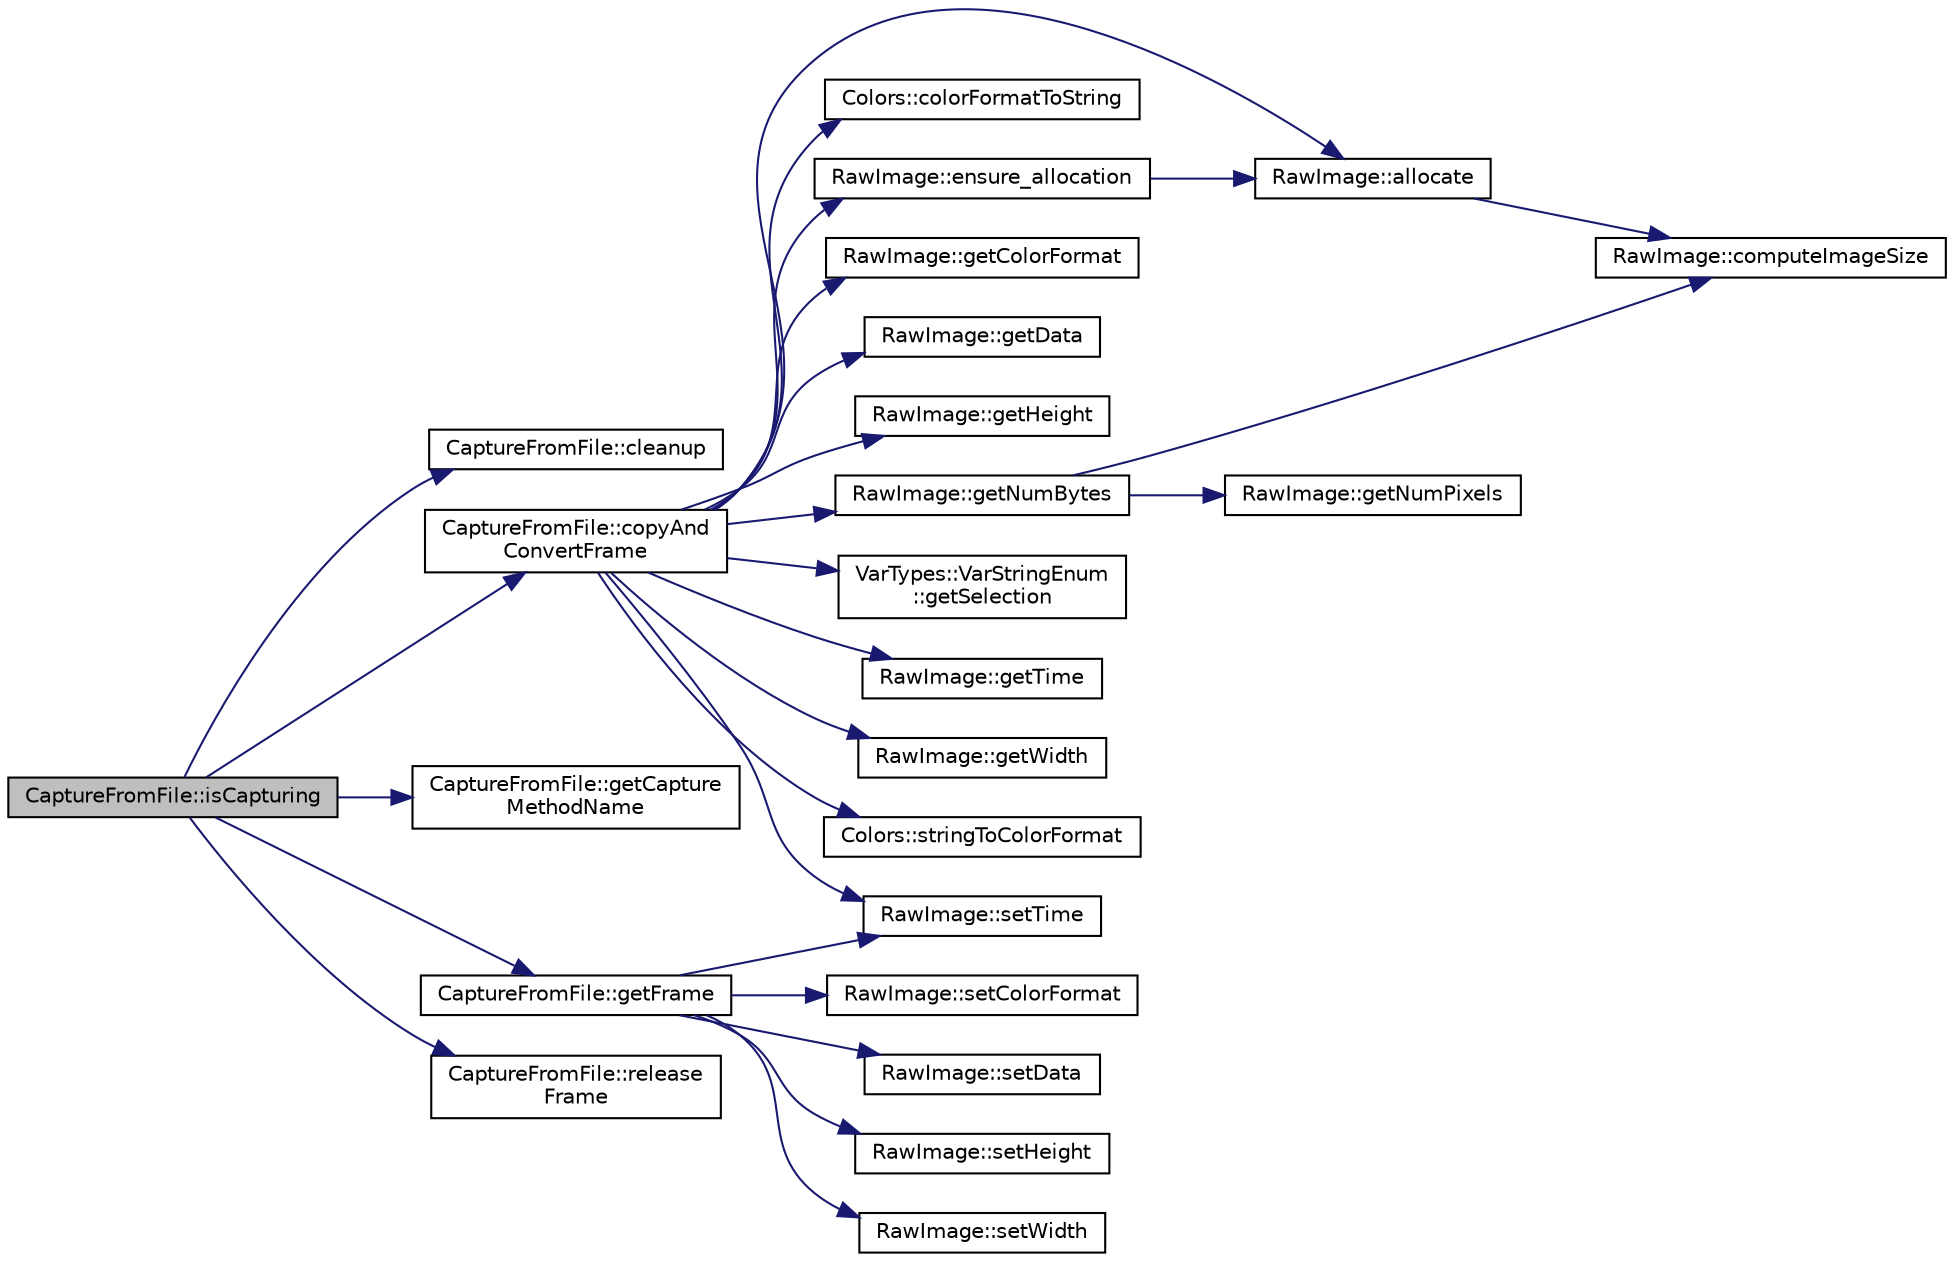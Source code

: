 digraph "CaptureFromFile::isCapturing"
{
 // INTERACTIVE_SVG=YES
  edge [fontname="Helvetica",fontsize="10",labelfontname="Helvetica",labelfontsize="10"];
  node [fontname="Helvetica",fontsize="10",shape=record];
  rankdir="LR";
  Node1 [label="CaptureFromFile::isCapturing",height=0.2,width=0.4,color="black", fillcolor="grey75", style="filled", fontcolor="black"];
  Node1 -> Node2 [color="midnightblue",fontsize="10",style="solid",fontname="Helvetica"];
  Node2 [label="CaptureFromFile::cleanup",height=0.2,width=0.4,color="black", fillcolor="white", style="filled",URL="$d7/d6f/class_capture_from_file.html#a1f6f03037805e8560d0ff610d1eddfe4"];
  Node1 -> Node3 [color="midnightblue",fontsize="10",style="solid",fontname="Helvetica"];
  Node3 [label="CaptureFromFile::copyAnd\lConvertFrame",height=0.2,width=0.4,color="black", fillcolor="white", style="filled",URL="$d7/d6f/class_capture_from_file.html#a4f4075bfd4bc4e999563ccd03ae7091b"];
  Node3 -> Node4 [color="midnightblue",fontsize="10",style="solid",fontname="Helvetica"];
  Node4 [label="RawImage::allocate",height=0.2,width=0.4,color="black", fillcolor="white", style="filled",URL="$d0/d14/class_raw_image.html#aafbe8d95c98dc5cdb300822447b882a0"];
  Node4 -> Node5 [color="midnightblue",fontsize="10",style="solid",fontname="Helvetica"];
  Node5 [label="RawImage::computeImageSize",height=0.2,width=0.4,color="black", fillcolor="white", style="filled",URL="$d0/d14/class_raw_image.html#a8b54701df9dc9d0d024b959966ec3714"];
  Node3 -> Node6 [color="midnightblue",fontsize="10",style="solid",fontname="Helvetica"];
  Node6 [label="Colors::colorFormatToString",height=0.2,width=0.4,color="black", fillcolor="white", style="filled",URL="$d9/d36/class_colors.html#a085839c597a6262301162471cef99367"];
  Node3 -> Node7 [color="midnightblue",fontsize="10",style="solid",fontname="Helvetica"];
  Node7 [label="RawImage::ensure_allocation",height=0.2,width=0.4,color="black", fillcolor="white", style="filled",URL="$d0/d14/class_raw_image.html#a54936083b4dbedc6fb1d20bc1bab901a"];
  Node7 -> Node4 [color="midnightblue",fontsize="10",style="solid",fontname="Helvetica"];
  Node3 -> Node8 [color="midnightblue",fontsize="10",style="solid",fontname="Helvetica"];
  Node8 [label="RawImage::getColorFormat",height=0.2,width=0.4,color="black", fillcolor="white", style="filled",URL="$d0/d14/class_raw_image.html#af6021575525cf3488c1f32599e579205"];
  Node3 -> Node9 [color="midnightblue",fontsize="10",style="solid",fontname="Helvetica"];
  Node9 [label="RawImage::getData",height=0.2,width=0.4,color="black", fillcolor="white", style="filled",URL="$d0/d14/class_raw_image.html#a3c1af19eaf1cb9fb9a5e758209d24767"];
  Node3 -> Node10 [color="midnightblue",fontsize="10",style="solid",fontname="Helvetica"];
  Node10 [label="RawImage::getHeight",height=0.2,width=0.4,color="black", fillcolor="white", style="filled",URL="$d0/d14/class_raw_image.html#a1ea4625ff40ee5bc6efbfecf474b17ea"];
  Node3 -> Node11 [color="midnightblue",fontsize="10",style="solid",fontname="Helvetica"];
  Node11 [label="RawImage::getNumBytes",height=0.2,width=0.4,color="black", fillcolor="white", style="filled",URL="$d0/d14/class_raw_image.html#ab83831420f444a22e6d9dc07f9ccc722"];
  Node11 -> Node5 [color="midnightblue",fontsize="10",style="solid",fontname="Helvetica"];
  Node11 -> Node12 [color="midnightblue",fontsize="10",style="solid",fontname="Helvetica"];
  Node12 [label="RawImage::getNumPixels",height=0.2,width=0.4,color="black", fillcolor="white", style="filled",URL="$d0/d14/class_raw_image.html#a2033593c1e2cdaecf0be4c6b7dad3d92"];
  Node3 -> Node13 [color="midnightblue",fontsize="10",style="solid",fontname="Helvetica"];
  Node13 [label="VarTypes::VarStringEnum\l::getSelection",height=0.2,width=0.4,color="black", fillcolor="white", style="filled",URL="$dc/d6f/class_var_types_1_1_var_string_enum.html#adc723e3f348fa63a54d501a549e5762c",tooltip="return the currently selected string "];
  Node3 -> Node14 [color="midnightblue",fontsize="10",style="solid",fontname="Helvetica"];
  Node14 [label="RawImage::getTime",height=0.2,width=0.4,color="black", fillcolor="white", style="filled",URL="$d0/d14/class_raw_image.html#ac69bbe6c6b2567fe123fd33fa2193afc"];
  Node3 -> Node15 [color="midnightblue",fontsize="10",style="solid",fontname="Helvetica"];
  Node15 [label="RawImage::getWidth",height=0.2,width=0.4,color="black", fillcolor="white", style="filled",URL="$d0/d14/class_raw_image.html#a11b26ab9a3b7a7bee8f0eeb3c567b852"];
  Node3 -> Node16 [color="midnightblue",fontsize="10",style="solid",fontname="Helvetica"];
  Node16 [label="RawImage::setTime",height=0.2,width=0.4,color="black", fillcolor="white", style="filled",URL="$d0/d14/class_raw_image.html#ac774b70a0753a6ad4a9e39353e4954da"];
  Node3 -> Node17 [color="midnightblue",fontsize="10",style="solid",fontname="Helvetica"];
  Node17 [label="Colors::stringToColorFormat",height=0.2,width=0.4,color="black", fillcolor="white", style="filled",URL="$d9/d36/class_colors.html#a09065d5dd12d9738bc35aadfd288d022"];
  Node1 -> Node18 [color="midnightblue",fontsize="10",style="solid",fontname="Helvetica"];
  Node18 [label="CaptureFromFile::getCapture\lMethodName",height=0.2,width=0.4,color="black", fillcolor="white", style="filled",URL="$d7/d6f/class_capture_from_file.html#a10d5902b6d4b30eda6cb28edc4f42174"];
  Node1 -> Node19 [color="midnightblue",fontsize="10",style="solid",fontname="Helvetica"];
  Node19 [label="CaptureFromFile::getFrame",height=0.2,width=0.4,color="black", fillcolor="white", style="filled",URL="$d7/d6f/class_capture_from_file.html#af722f4833a1570f3e0761b262b76e5ba"];
  Node19 -> Node20 [color="midnightblue",fontsize="10",style="solid",fontname="Helvetica"];
  Node20 [label="RawImage::setColorFormat",height=0.2,width=0.4,color="black", fillcolor="white", style="filled",URL="$d0/d14/class_raw_image.html#ae31fbd81eb34ec7b6368965b3e570cb8"];
  Node19 -> Node21 [color="midnightblue",fontsize="10",style="solid",fontname="Helvetica"];
  Node21 [label="RawImage::setData",height=0.2,width=0.4,color="black", fillcolor="white", style="filled",URL="$d0/d14/class_raw_image.html#a031b824497c98ccc69d3d540cf12bffa"];
  Node19 -> Node22 [color="midnightblue",fontsize="10",style="solid",fontname="Helvetica"];
  Node22 [label="RawImage::setHeight",height=0.2,width=0.4,color="black", fillcolor="white", style="filled",URL="$d0/d14/class_raw_image.html#a6d60f9b1510af9ce1d91dbc9d1128362"];
  Node19 -> Node16 [color="midnightblue",fontsize="10",style="solid",fontname="Helvetica"];
  Node19 -> Node23 [color="midnightblue",fontsize="10",style="solid",fontname="Helvetica"];
  Node23 [label="RawImage::setWidth",height=0.2,width=0.4,color="black", fillcolor="white", style="filled",URL="$d0/d14/class_raw_image.html#a7d3f98af83a328d485b0188f78bb6e8b"];
  Node1 -> Node24 [color="midnightblue",fontsize="10",style="solid",fontname="Helvetica"];
  Node24 [label="CaptureFromFile::release\lFrame",height=0.2,width=0.4,color="black", fillcolor="white", style="filled",URL="$d7/d6f/class_capture_from_file.html#ab7eddaaff50dd8652b795c6f0d137613"];
}
